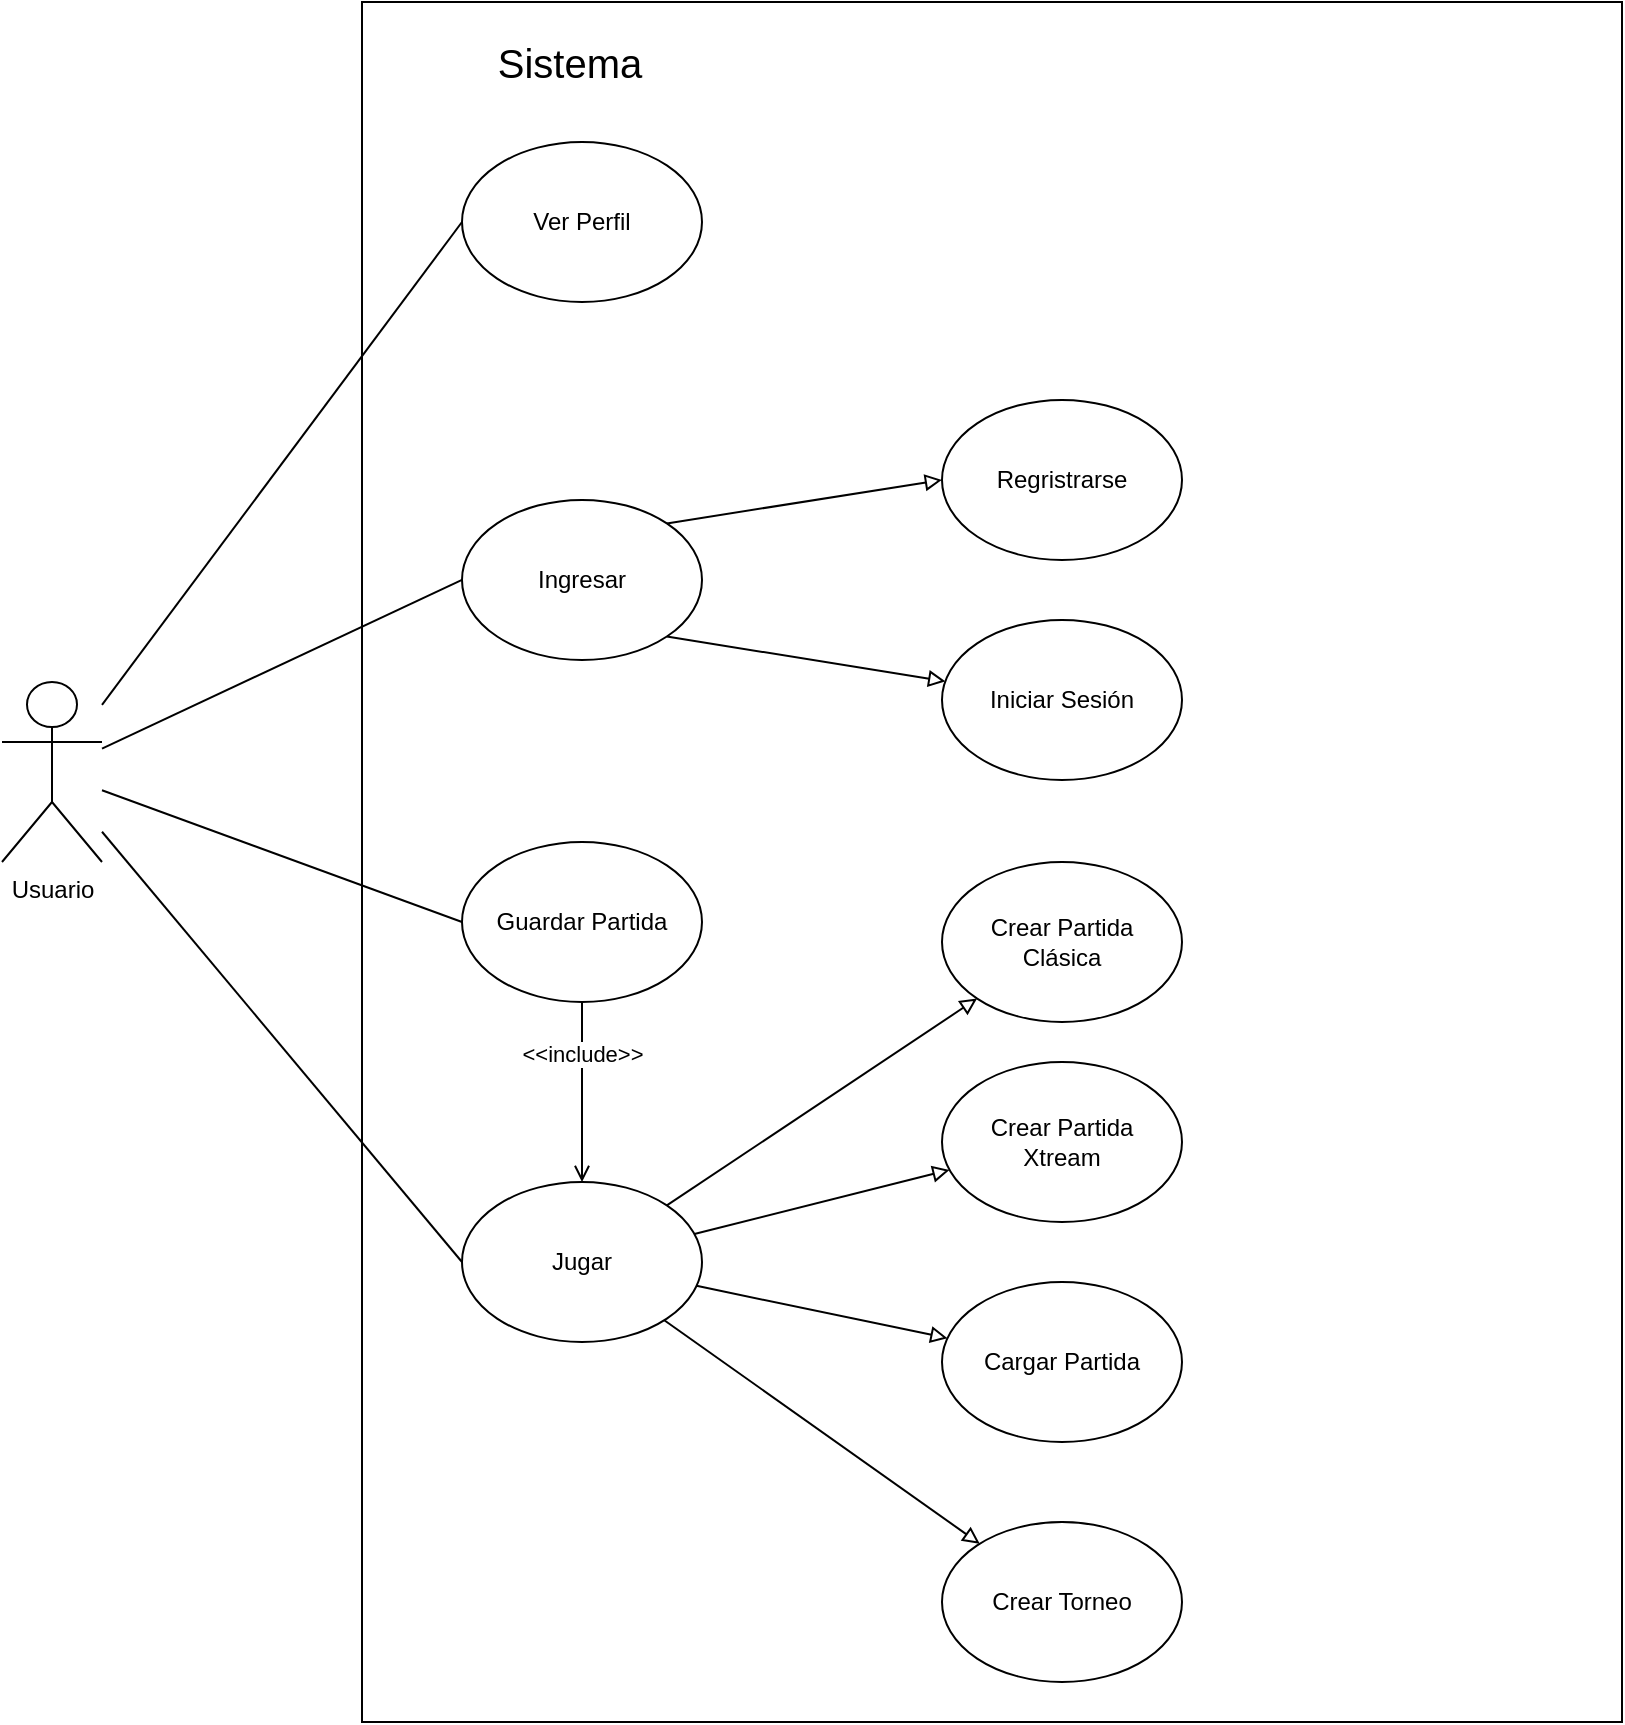 <mxfile version="13.7.9" type="device"><diagram id="wr2V-GHtHJ-FR9EoOslS" name="Page-1"><mxGraphModel dx="1483" dy="867" grid="1" gridSize="10" guides="1" tooltips="1" connect="1" arrows="1" fold="1" page="1" pageScale="1" pageWidth="827" pageHeight="1169" math="0" shadow="0"><root><mxCell id="0"/><mxCell id="1" parent="0"/><mxCell id="AgfZf1xgfC6bk2WPlNN4-72" value="" style="rounded=0;whiteSpace=wrap;html=1;" parent="1" vertex="1"><mxGeometry x="310" y="130" width="630" height="860" as="geometry"/></mxCell><mxCell id="AgfZf1xgfC6bk2WPlNN4-23" style="edgeStyle=none;rounded=0;orthogonalLoop=1;jettySize=auto;html=1;entryX=0;entryY=0.5;entryDx=0;entryDy=0;startArrow=none;startFill=0;endArrow=none;endFill=0;" parent="1" source="AgfZf1xgfC6bk2WPlNN4-1" target="AgfZf1xgfC6bk2WPlNN4-2" edge="1"><mxGeometry relative="1" as="geometry"/></mxCell><mxCell id="AgfZf1xgfC6bk2WPlNN4-31" style="edgeStyle=none;rounded=0;orthogonalLoop=1;jettySize=auto;html=1;entryX=0;entryY=0.5;entryDx=0;entryDy=0;startArrow=none;startFill=0;endArrow=none;endFill=0;" parent="1" source="AgfZf1xgfC6bk2WPlNN4-1" target="AgfZf1xgfC6bk2WPlNN4-30" edge="1"><mxGeometry relative="1" as="geometry"/></mxCell><mxCell id="AgfZf1xgfC6bk2WPlNN4-50" style="edgeStyle=none;rounded=0;orthogonalLoop=1;jettySize=auto;html=1;entryX=0;entryY=0.5;entryDx=0;entryDy=0;startArrow=none;startFill=0;endArrow=none;endFill=0;" parent="1" source="AgfZf1xgfC6bk2WPlNN4-1" target="AgfZf1xgfC6bk2WPlNN4-45" edge="1"><mxGeometry relative="1" as="geometry"/></mxCell><mxCell id="AgfZf1xgfC6bk2WPlNN4-54" style="edgeStyle=none;rounded=0;orthogonalLoop=1;jettySize=auto;html=1;entryX=0;entryY=0.5;entryDx=0;entryDy=0;startArrow=none;startFill=0;endArrow=none;endFill=0;" parent="1" source="AgfZf1xgfC6bk2WPlNN4-1" target="AgfZf1xgfC6bk2WPlNN4-17" edge="1"><mxGeometry relative="1" as="geometry"/></mxCell><mxCell id="AgfZf1xgfC6bk2WPlNN4-1" value="Usuario" style="shape=umlActor;verticalLabelPosition=bottom;verticalAlign=top;html=1;outlineConnect=0;" parent="1" vertex="1"><mxGeometry x="130" y="470" width="50" height="90" as="geometry"/></mxCell><mxCell id="AgfZf1xgfC6bk2WPlNN4-2" value="Ingresar" style="ellipse;whiteSpace=wrap;html=1;" parent="1" vertex="1"><mxGeometry x="360" y="378.98" width="120" height="80" as="geometry"/></mxCell><mxCell id="AgfZf1xgfC6bk2WPlNN4-5" style="rounded=0;orthogonalLoop=1;jettySize=auto;html=1;entryX=1;entryY=0;entryDx=0;entryDy=0;endArrow=none;endFill=0;exitX=0;exitY=0.5;exitDx=0;exitDy=0;startArrow=block;startFill=0;" parent="1" source="AgfZf1xgfC6bk2WPlNN4-3" target="AgfZf1xgfC6bk2WPlNN4-2" edge="1"><mxGeometry relative="1" as="geometry"><mxPoint x="850.683" y="378.978" as="sourcePoint"/></mxGeometry></mxCell><mxCell id="AgfZf1xgfC6bk2WPlNN4-3" value="Regristrarse" style="ellipse;whiteSpace=wrap;html=1;" parent="1" vertex="1"><mxGeometry x="600" y="328.98" width="120" height="80" as="geometry"/></mxCell><mxCell id="AgfZf1xgfC6bk2WPlNN4-6" style="edgeStyle=none;rounded=0;orthogonalLoop=1;jettySize=auto;html=1;entryX=1;entryY=1;entryDx=0;entryDy=0;endArrow=none;endFill=0;startArrow=block;startFill=0;" parent="1" source="AgfZf1xgfC6bk2WPlNN4-4" target="AgfZf1xgfC6bk2WPlNN4-2" edge="1"><mxGeometry relative="1" as="geometry"/></mxCell><mxCell id="AgfZf1xgfC6bk2WPlNN4-4" value="Iniciar Sesión" style="ellipse;whiteSpace=wrap;html=1;" parent="1" vertex="1"><mxGeometry x="600" y="438.98" width="120" height="80" as="geometry"/></mxCell><mxCell id="AgfZf1xgfC6bk2WPlNN4-18" style="edgeStyle=none;rounded=0;orthogonalLoop=1;jettySize=auto;html=1;entryX=0.5;entryY=0;entryDx=0;entryDy=0;startArrow=open;startFill=0;endArrow=none;endFill=0;" parent="1" source="AgfZf1xgfC6bk2WPlNN4-30" target="AgfZf1xgfC6bk2WPlNN4-17" edge="1"><mxGeometry relative="1" as="geometry"><mxPoint x="630" y="820" as="sourcePoint"/></mxGeometry></mxCell><mxCell id="AgfZf1xgfC6bk2WPlNN4-29" value="&amp;lt;&amp;lt;include&amp;gt;&amp;gt;" style="edgeLabel;html=1;align=center;verticalAlign=middle;resizable=0;points=[];" parent="AgfZf1xgfC6bk2WPlNN4-18" vertex="1" connectable="0"><mxGeometry x="-0.567" y="-1" relative="1" as="geometry"><mxPoint x="-1" y="-27.31" as="offset"/></mxGeometry></mxCell><mxCell id="AgfZf1xgfC6bk2WPlNN4-20" style="edgeStyle=none;rounded=0;orthogonalLoop=1;jettySize=auto;html=1;startArrow=none;startFill=0;endArrow=block;endFill=0;" parent="1" source="AgfZf1xgfC6bk2WPlNN4-30" target="AgfZf1xgfC6bk2WPlNN4-19" edge="1"><mxGeometry relative="1" as="geometry"><mxPoint x="690" y="860" as="sourcePoint"/></mxGeometry></mxCell><mxCell id="AgfZf1xgfC6bk2WPlNN4-38" style="edgeStyle=none;rounded=0;orthogonalLoop=1;jettySize=auto;html=1;startArrow=none;startFill=0;endArrow=block;endFill=0;" parent="1" source="AgfZf1xgfC6bk2WPlNN4-30" target="AgfZf1xgfC6bk2WPlNN4-28" edge="1"><mxGeometry relative="1" as="geometry"><mxPoint x="662.373" y="893.678" as="sourcePoint"/></mxGeometry></mxCell><mxCell id="AgfZf1xgfC6bk2WPlNN4-11" style="edgeStyle=none;rounded=0;orthogonalLoop=1;jettySize=auto;html=1;endArrow=none;endFill=0;startArrow=block;startFill=0;" parent="1" source="AgfZf1xgfC6bk2WPlNN4-9" target="AgfZf1xgfC6bk2WPlNN4-30" edge="1"><mxGeometry relative="1" as="geometry"><mxPoint x="672.426" y="831.716" as="targetPoint"/></mxGeometry></mxCell><mxCell id="AgfZf1xgfC6bk2WPlNN4-9" value="Crear Partida &lt;br&gt;Clásica" style="ellipse;whiteSpace=wrap;html=1;" parent="1" vertex="1"><mxGeometry x="600" y="560" width="120" height="80" as="geometry"/></mxCell><mxCell id="AgfZf1xgfC6bk2WPlNN4-12" style="edgeStyle=none;rounded=0;orthogonalLoop=1;jettySize=auto;html=1;endArrow=none;endFill=0;startArrow=block;startFill=0;" parent="1" source="AgfZf1xgfC6bk2WPlNN4-10" target="AgfZf1xgfC6bk2WPlNN4-30" edge="1"><mxGeometry relative="1" as="geometry"><mxPoint x="690" y="860" as="targetPoint"/></mxGeometry></mxCell><mxCell id="AgfZf1xgfC6bk2WPlNN4-10" value="Crear Partida&lt;br&gt;Xtream" style="ellipse;whiteSpace=wrap;html=1;" parent="1" vertex="1"><mxGeometry x="600" y="660" width="120" height="80" as="geometry"/></mxCell><mxCell id="AgfZf1xgfC6bk2WPlNN4-17" value="Guardar Partida" style="ellipse;whiteSpace=wrap;html=1;" parent="1" vertex="1"><mxGeometry x="360" y="550" width="120" height="80" as="geometry"/></mxCell><mxCell id="AgfZf1xgfC6bk2WPlNN4-19" value="Cargar Partida" style="ellipse;whiteSpace=wrap;html=1;" parent="1" vertex="1"><mxGeometry x="600" y="770" width="120" height="80" as="geometry"/></mxCell><mxCell id="AgfZf1xgfC6bk2WPlNN4-28" value="Crear Torneo" style="ellipse;whiteSpace=wrap;html=1;" parent="1" vertex="1"><mxGeometry x="600" y="890" width="120" height="80" as="geometry"/></mxCell><mxCell id="AgfZf1xgfC6bk2WPlNN4-30" value="Jugar" style="ellipse;whiteSpace=wrap;html=1;" parent="1" vertex="1"><mxGeometry x="360" y="720" width="120" height="80" as="geometry"/></mxCell><mxCell id="AgfZf1xgfC6bk2WPlNN4-45" value="Ver Perfil" style="ellipse;whiteSpace=wrap;html=1;" parent="1" vertex="1"><mxGeometry x="360" y="200" width="120" height="80" as="geometry"/></mxCell><mxCell id="AgfZf1xgfC6bk2WPlNN4-75" value="&lt;font style=&quot;font-size: 20px&quot;&gt;Sistema&lt;/font&gt;" style="text;html=1;strokeColor=none;fillColor=none;align=center;verticalAlign=middle;whiteSpace=wrap;rounded=0;" parent="1" vertex="1"><mxGeometry x="351" y="140" width="126" height="40" as="geometry"/></mxCell></root></mxGraphModel></diagram></mxfile>